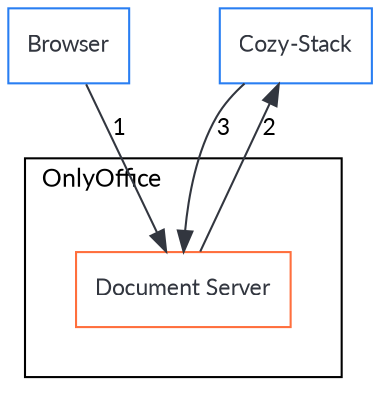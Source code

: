 digraph onlyoffice_save {
	graph [splines=true];
	node [shape="box", fontname="lato", fontsize=11, margin=0.12, color="#297EF2", fontcolor="#32363F"];
	edge [color="#32363F", fontname="lato", fontsize=11];
	ranksep=0.45; nodesep=0.6;

	browser [label="Browser"]
	stack [label="Cozy-Stack"]

    subgraph cluster_oo {
		label="OnlyOffice"; labeljust="l"; fontname="lato"; fontsize=12; margin=24;
		docserver [label="Document Server", color="#ff6f3d"]
	}

	browser -> docserver [label="1"]
	docserver -> stack [label="2"]
	stack -> docserver [label="3"]
}
